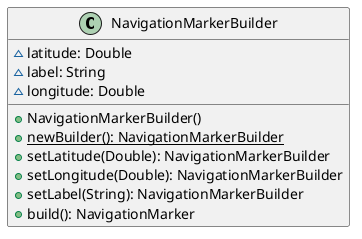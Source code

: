 @startuml

    class NavigationMarkerBuilder {
        ~latitude: Double
        ~label: String
        ~longitude: Double
        +NavigationMarkerBuilder()
        {static} +newBuilder(): NavigationMarkerBuilder
        +setLatitude(Double): NavigationMarkerBuilder
        +setLongitude(Double): NavigationMarkerBuilder
        +setLabel(String): NavigationMarkerBuilder
        +build(): NavigationMarker
    }

@enduml
